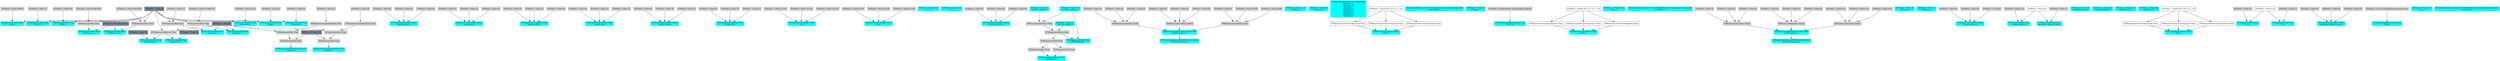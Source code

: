 digraph G {
node0 [shape="box" color="cyan" style="filled" label="VFXExpressionMax Float
Rate_a"]
node1 [shape="box" color="lightgray" style="filled" label="VFXValue`1 Float (50000)"]
node2 [shape="box" color="lightslategray" style="filled" label="VFXValue`1 Float (0)"]
node3 [shape="box" color="cyan" style="filled" label="VFXExpressionCombine Float3
bounds_center"]
node4 [shape="box" color="lightgray" style="filled" label="VFXValue`1 Float (0)"]
node5 [shape="box" color="lightgray" style="filled" label="VFXValue`1 Float (0)"]
node6 [shape="box" color="lightgray" style="filled" label="VFXValue`1 Float (0)"]
node7 [shape="box" color="cyan" style="filled" label="VFXExpressionCombine Float3
bounds_size"]
node8 [shape="box" color="lightgray" style="filled" label="VFXValue`1 Float (5)"]
node9 [shape="box" color="lightgray" style="filled" label="VFXValue`1 Float (5)"]
node10 [shape="box" color="lightgray" style="filled" label="VFXValue`1 Float (5)"]
node11 [shape="box" color="cyan" style="filled" label="VFXExpressionMax Float
Rate_a"]
node12 [shape="box" color="lightgray" style="filled" label="VFXValue`1 Float (7)"]
node13 [shape="box" color="cyan" style="filled" label="VFXExpressionCombine Float3
bounds_center"]
node14 [shape="box" color="lightgray" style="filled" label="VFXValue`1 Float (0)"]
node15 [shape="box" color="lightgray" style="filled" label="VFXValue`1 Float (0)"]
node16 [shape="box" color="lightgray" style="filled" label="VFXValue`1 Float (0)"]
node17 [shape="box" color="cyan" style="filled" label="VFXExpressionCombine Float3
bounds_size"]
node18 [shape="box" color="lightgray" style="filled" label="VFXValue`1 Float (3)"]
node19 [shape="box" color="lightgray" style="filled" label="VFXValue`1 Float (3)"]
node20 [shape="box" color="lightgray" style="filled" label="VFXValue`1 Float (3)"]
node21 [shape="box" color="cyan" style="filled" label="VFXExpressionMax Float
Rate_a"]
node22 [shape="box" color="lightgray" style="filled" label="VFXValue`1 Float (30)"]
node23 [shape="box" color="cyan" style="filled" label="VFXExpressionCombine Float3
bounds_center"]
node24 [shape="box" color="lightgray" style="filled" label="VFXValue`1 Float (0)"]
node25 [shape="box" color="lightgray" style="filled" label="VFXValue`1 Float (0)"]
node26 [shape="box" color="lightgray" style="filled" label="VFXValue`1 Float (0)"]
node27 [shape="box" color="cyan" style="filled" label="VFXExpressionCombine Float3
bounds_size"]
node28 [shape="box" color="lightgray" style="filled" label="VFXValue`1 Float (5)"]
node29 [shape="box" color="lightgray" style="filled" label="VFXValue`1 Float (5)"]
node30 [shape="box" color="lightgray" style="filled" label="VFXValue`1 Float (5)"]
node31 [shape="box" color="cyan" style="filled" label="VFXExpressionCombine Float3
A_a"]
node32 [shape="box" color="lightgray" style="filled" label="VFXValue`1 Float (-0.333)"]
node33 [shape="box" color="lightgray" style="filled" label="VFXValue`1 Float (-0.333)"]
node34 [shape="box" color="lightgray" style="filled" label="VFXValue`1 Float (-0.333)"]
node35 [shape="box" color="cyan" style="filled" label="VFXExpressionCombine Float3
B_a"]
node36 [shape="box" color="lightgray" style="filled" label="VFXValue`1 Float (0.333)"]
node37 [shape="box" color="lightgray" style="filled" label="VFXValue`1 Float (0.333)"]
node38 [shape="box" color="lightgray" style="filled" label="VFXValue`1 Float (0.333)"]
node39 [shape="box" color="cyan" style="filled" label="VFXValue`1 Float (0.1)
A_b"]
node40 [shape="box" color="cyan" style="filled" label="VFXValue`1 Float (0.2)
B_b"]
node41 [shape="box" color="cyan" style="filled" label="VFXExpressionCombine Float3
ArcCone_center_c"]
node42 [shape="box" color="lightgray" style="filled" label="VFXValue`1 Float (0)"]
node43 [shape="box" color="lightgray" style="filled" label="VFXValue`1 Float (0)"]
node44 [shape="box" color="lightgray" style="filled" label="VFXValue`1 Float (0)"]
node45 [shape="box" color="cyan" style="filled" label="VFXValue`1 Float (1)
ArcCone_radius0_c"]
node46 [shape="box" color="cyan" style="filled" label="VFXValue`1 Float (0.1)
ArcCone_radius1_c"]
node47 [shape="box" color="cyan" style="filled" label="VFXValue`1 Float (1)
ArcCone_height_c"]
node48 [shape="box" color="cyan" style="filled" label="VFXExpressionMin Float
ArcCone_arc_c"]
node49 [shape="box" color="lightgray" style="filled" label="VFXExpressionMax Float"]
node50 [shape="box" color="lightgray" style="filled" label="VFXValue`1 Float (6.283185)"]
node51 [shape="box" color="lightslategray" style="filled" label="VFXValue`1 Float (6.283185)"]
node52 [shape="box" color="cyan" style="filled" label="VFXExpressionPow Float
volumeFactor_c"]
node53 [shape="box" color="lightgray" style="filled" label="VFXExpressionSubtract Float"]
node54 [shape="box" color="lightslategray" style="filled" label="VFXValue`1 Float (1)"]
node55 [shape="box" color="lightslategray" style="filled" label="VFXValue`1 Float (2)"]
node56 [shape="box" color="cyan" style="filled" label="VFXExpressionDivide Float
fullConeHeight_c"]
node57 [shape="box" color="lightgray" style="filled" label="VFXExpressionDivide Float"]
node58 [shape="box" color="lightgray" style="filled" label="VFXExpressionSubtract Float"]
node59 [shape="box" color="cyan" style="filled" label="VFXExpressionCombine Float2
sincosSlope_c"]
node60 [shape="box" color="lightgray" style="filled" label="VFXExpressionSin Float"]
node61 [shape="box" color="lightgray" style="filled" label="VFXExpressionATan Float"]
node62 [shape="box" color="lightgray" style="filled" label="VFXExpressionCos Float"]
node63 [shape="box" color="cyan" style="filled" label="VFXExpressionInverseTRSMatrix Matrix4x4
InvFieldTransform_a"]
node64 [shape="box" color="cyan" style="filled" label="VFXExpressionTRSToMatrix Matrix4x4
FieldTransform_a"]
node65 [shape="box" color="lightgray" style="filled" label="VFXExpressionCombine Float3"]
node66 [shape="box" color="lightgray" style="filled" label="VFXValue`1 Float (0)"]
node67 [shape="box" color="lightgray" style="filled" label="VFXValue`1 Float (0)"]
node68 [shape="box" color="lightgray" style="filled" label="VFXValue`1 Float (0)"]
node69 [shape="box" color="lightgray" style="filled" label="VFXExpressionCombine Float3"]
node70 [shape="box" color="lightgray" style="filled" label="VFXValue`1 Float (0)"]
node71 [shape="box" color="lightgray" style="filled" label="VFXValue`1 Float (0)"]
node72 [shape="box" color="lightgray" style="filled" label="VFXValue`1 Float (0)"]
node73 [shape="box" color="lightgray" style="filled" label="VFXExpressionCombine Float3"]
node74 [shape="box" color="lightgray" style="filled" label="VFXValue`1 Float (0)"]
node75 [shape="box" color="lightgray" style="filled" label="VFXValue`1 Float (70.76)"]
node76 [shape="box" color="lightgray" style="filled" label="VFXValue`1 Float (2.49)"]
node77 [shape="box" color="cyan" style="filled" label="VFXValue`1 Float (-1.2)
Intensity_a"]
node78 [shape="box" color="cyan" style="filled" label="VFXValue`1 Float (0)
frequency_a"]
node79 [shape="box" color="cyan" style="filled" label="VFXExpressionMin Float
roughness_a"]
node80 [shape="box" color="lightgray" style="filled" label="VFXExpressionMax Float"]
node81 [shape="box" color="lightgray" style="filled" label="VFXValue`1 Float (1)"]
node82 [shape="box" color="cyan" style="filled" label="VFXExpressionMax Float
lacunarity_a"]
node83 [shape="box" color="lightgray" style="filled" label="VFXValue`1 Float (3.25)"]
node84 [shape="box" color="cyan" style="filled" label="VFXExpressionCastFloatToInt Int32
octaves_a"]
node85 [shape="box" color="lightgray" style="filled" label="VFXExpressionMin Float"]
node86 [shape="box" color="lightgray" style="filled" label="VFXExpressionMax Float"]
node87 [shape="box" color="lightgray" style="filled" label="VFXExpressionCastIntToFloat Float"]
node88 [shape="box" color="lightgray" style="filled" label="VFXValue`1 Int32 (2)"]
node89 [shape="box" color="lightslategray" style="filled" label="VFXValue`1 Float (10)"]
node90 [shape="box" color="cyan" style="filled" label="VFXBuiltInExpression Float (DeltaTime)
deltaTime_a
deltaTime_b
deltaTime_c
deltaTime_a
deltaTime_a
deltaTime_b
deltaTime_c
deltaTime_d"]
node91 [shape="box" color="cyan" style="filled" label="VFXExpressionCombine Float3
Color_b"]
node92 [shape="box" label="VFXExpressionExtractComponent Float"]
node93 [shape="box" label="VFXValue`1 Float4 ((0.0, 0.3, 0.1, 1.0))"]
node94 [shape="box" label="VFXExpressionExtractComponent Float"]
node95 [shape="box" label="VFXExpressionExtractComponent Float"]
node96 [shape="box" color="cyan" style="filled" label="VFXTexture2DValue Texture2D (Sparkle (UnityEngine.Texture2D))
mainTexture"]
node97 [shape="box" color="cyan" style="filled" label="VFXValue`1 Float (2)
Lifetime_a"]
node98 [shape="box" color="cyan" style="filled" label="VFXExpressionBakeGradient Float
Color_b"]
node99 [shape="box" color="lightgray" style="filled" label="VFXValue`1 ColorGradient (UnityEngine.Gradient)"]
node100 [shape="box" color="cyan" style="filled" label="VFXExpressionCombine Float3
Color_c"]
node101 [shape="box" label="VFXExpressionExtractComponent Float"]
node102 [shape="box" label="VFXValue`1 Float4 ((0.4, 0.5, 0.5, 1.0))"]
node103 [shape="box" label="VFXExpressionExtractComponent Float"]
node104 [shape="box" label="VFXExpressionExtractComponent Float"]
node105 [shape="box" color="cyan" style="filled" label="VFXValue`1 Float (3.25)
Size_d"]
node106 [shape="box" color="cyan" style="filled" label="VFXTexture2DValue Texture2D (Default-Particle (UnityEngine.Texture2D))
mainTexture"]
node107 [shape="box" color="cyan" style="filled" label="VFXExpressionInverseTRSMatrix Matrix4x4
InvFieldTransform_a"]
node108 [shape="box" color="cyan" style="filled" label="VFXExpressionTRSToMatrix Matrix4x4
FieldTransform_a"]
node109 [shape="box" color="lightgray" style="filled" label="VFXExpressionCombine Float3"]
node110 [shape="box" color="lightgray" style="filled" label="VFXValue`1 Float (0)"]
node111 [shape="box" color="lightgray" style="filled" label="VFXValue`1 Float (0)"]
node112 [shape="box" color="lightgray" style="filled" label="VFXValue`1 Float (0)"]
node113 [shape="box" color="lightgray" style="filled" label="VFXExpressionCombine Float3"]
node114 [shape="box" color="lightgray" style="filled" label="VFXValue`1 Float (0)"]
node115 [shape="box" color="lightgray" style="filled" label="VFXValue`1 Float (0)"]
node116 [shape="box" color="lightgray" style="filled" label="VFXValue`1 Float (0)"]
node117 [shape="box" color="lightgray" style="filled" label="VFXExpressionCombine Float3"]
node118 [shape="box" color="lightgray" style="filled" label="VFXValue`1 Float (0.3)"]
node119 [shape="box" color="lightgray" style="filled" label="VFXValue`1 Float (0.3)"]
node120 [shape="box" color="lightgray" style="filled" label="VFXValue`1 Float (0.3)"]
node121 [shape="box" color="cyan" style="filled" label="VFXValue`1 Float (5)
Intensity_a"]
node122 [shape="box" color="cyan" style="filled" label="VFXExpressionMax Float
Drag_a"]
node123 [shape="box" color="lightgray" style="filled" label="VFXValue`1 Float (1)"]
node124 [shape="box" color="cyan" style="filled" label="VFXValue`1 Float (1)
frequency_a"]
node125 [shape="box" color="cyan" style="filled" label="VFXExpressionMin Float
roughness_a"]
node126 [shape="box" color="lightgray" style="filled" label="VFXExpressionMax Float"]
node127 [shape="box" color="lightgray" style="filled" label="VFXValue`1 Float (0.7416776)"]
node128 [shape="box" color="cyan" style="filled" label="VFXExpressionMax Float
lacunarity_a"]
node129 [shape="box" color="lightgray" style="filled" label="VFXValue`1 Float (2)"]
node130 [shape="box" color="cyan" style="filled" label="VFXExpressionCastFloatToInt Int32
octaves_a"]
node131 [shape="box" color="lightgray" style="filled" label="VFXExpressionMin Float"]
node132 [shape="box" color="lightgray" style="filled" label="VFXExpressionMax Float"]
node133 [shape="box" color="lightgray" style="filled" label="VFXExpressionCastIntToFloat Float"]
node134 [shape="box" color="lightgray" style="filled" label="VFXValue`1 Int32 (3)"]
node135 [shape="box" color="cyan" style="filled" label="VFXExpressionCombine Float3
Sphere_center_b"]
node136 [shape="box" color="lightgray" style="filled" label="VFXValue`1 Float (0)"]
node137 [shape="box" color="lightgray" style="filled" label="VFXValue`1 Float (0)"]
node138 [shape="box" color="lightgray" style="filled" label="VFXValue`1 Float (0)"]
node139 [shape="box" color="cyan" style="filled" label="VFXExpressionMul Float
Sphere_radius_b"]
node140 [shape="box" label="VFXValue`1 Float (0)"]
node141 [shape="box" color="lightgray" style="filled" label="VFXValue`1 Float (1.5)"]
node142 [shape="box" color="cyan" style="filled" label="VFXValue`1 Float (5)
attractionSpeed_b"]
node143 [shape="box" color="cyan" style="filled" label="VFXValue`1 Float (20)
attractionForce_b"]
node144 [shape="box" color="cyan" style="filled" label="VFXValue`1 Float (0.1)
stickDistance_b"]
node145 [shape="box" color="cyan" style="filled" label="VFXValue`1 Float (50)
stickForce_b"]
node146 [shape="box" color="cyan" style="filled" label="VFXExpressionCombine Float3
Color_a"]
node147 [shape="box" label="VFXExpressionExtractComponent Float"]
node148 [shape="box" label="VFXValue`1 Float4 ((0.5, 0.0, 0.5, 1.0))"]
node149 [shape="box" label="VFXExpressionExtractComponent Float"]
node150 [shape="box" label="VFXExpressionExtractComponent Float"]
node151 [shape="box" color="cyan" style="filled" label="VFXExpressionMul Float
A_b"]
node152 [shape="box" label="VFXValue`1 Float (0.2)"]
node153 [shape="box" color="lightgray" style="filled" label="VFXValue`1 Float (1)"]
node154 [shape="box" color="cyan" style="filled" label="VFXExpressionMul Float
B_b"]
node155 [shape="box" color="lightgray" style="filled" label="VFXValue`1 Float (3)"]
node156 [shape="box" color="cyan" style="filled" label="VFXExpressionCombine Float3
ArcSphere_sphere_center_c"]
node157 [shape="box" color="lightgray" style="filled" label="VFXValue`1 Float (0)"]
node158 [shape="box" color="lightgray" style="filled" label="VFXValue`1 Float (0)"]
node159 [shape="box" color="lightgray" style="filled" label="VFXValue`1 Float (0)"]
node160 [shape="box" color="cyan" style="filled" label="VFXExpressionMul Float
ArcSphere_sphere_radius_c"]
node161 [shape="box" color="lightgray" style="filled" label="VFXValue`1 Float (1)"]
node162 [shape="box" color="cyan" style="filled" label="VFXExpressionMin Float
ArcSphere_arc_c"]
node163 [shape="box" color="lightgray" style="filled" label="VFXExpressionMax Float"]
node164 [shape="box" color="lightgray" style="filled" label="VFXValue`1 Float (6.283185)"]
node165 [shape="box" color="cyan" style="filled" label="VFXExpressionPow Float
volumeFactor_c"]
node166 [shape="box" color="lightslategray" style="filled" label="VFXValue`1 Float (3)"]
node167 [shape="box" color="cyan" style="filled" label="VFXExpressionBakeCurve Float4
Size_a"]
node168 [shape="box" color="lightgray" style="filled" label="VFXValue`1 Curve (UnityEngine.AnimationCurve)"]
node169 [shape="box" color="cyan" style="filled" label="VFXValue`1 Float (0.1)
Size_b"]
node170 [shape="box" color="cyan" style="filled" label="VFXTexture2DValue Texture2D (Default-Particle (UnityEngine.Texture2D))
mainTexture"]
node1 -> node0 [headlabel="0"]
node2 -> node0 [headlabel="1"]
node4 -> node3 [headlabel="0"]
node5 -> node3 [headlabel="1"]
node6 -> node3 [headlabel="2"]
node8 -> node7 [headlabel="0"]
node9 -> node7 [headlabel="1"]
node10 -> node7 [headlabel="2"]
node12 -> node11 [headlabel="0"]
node2 -> node11 [headlabel="1"]
node14 -> node13 [headlabel="0"]
node15 -> node13 [headlabel="1"]
node16 -> node13 [headlabel="2"]
node18 -> node17 [headlabel="0"]
node19 -> node17 [headlabel="1"]
node20 -> node17 [headlabel="2"]
node22 -> node21 [headlabel="0"]
node2 -> node21 [headlabel="1"]
node24 -> node23 [headlabel="0"]
node25 -> node23 [headlabel="1"]
node26 -> node23 [headlabel="2"]
node28 -> node27 [headlabel="0"]
node29 -> node27 [headlabel="1"]
node30 -> node27 [headlabel="2"]
node32 -> node31 [headlabel="0"]
node33 -> node31 [headlabel="1"]
node34 -> node31 [headlabel="2"]
node36 -> node35 [headlabel="0"]
node37 -> node35 [headlabel="1"]
node38 -> node35 [headlabel="2"]
node42 -> node41 [headlabel="0"]
node43 -> node41 [headlabel="1"]
node44 -> node41 [headlabel="2"]
node49 -> node48 [headlabel="0"]
node51 -> node48 [headlabel="1"]
node50 -> node49 [headlabel="0"]
node2 -> node49 [headlabel="1"]
node53 -> node52 [headlabel="0"]
node55 -> node52 [headlabel="1"]
node54 -> node53 [headlabel="0"]
node2 -> node53 [headlabel="1"]
node46 -> node56 [headlabel="0"]
node57 -> node56 [headlabel="1"]
node58 -> node57 [headlabel="0"]
node47 -> node57 [headlabel="1"]
node46 -> node58 [headlabel="0"]
node45 -> node58 [headlabel="1"]
node60 -> node59 [headlabel="0"]
node62 -> node59 [headlabel="1"]
node61 -> node60 
node57 -> node61 
node61 -> node62 
node64 -> node63 
node65 -> node64 [headlabel="0"]
node69 -> node64 [headlabel="1"]
node73 -> node64 [headlabel="2"]
node66 -> node65 [headlabel="0"]
node67 -> node65 [headlabel="1"]
node68 -> node65 [headlabel="2"]
node70 -> node69 [headlabel="0"]
node71 -> node69 [headlabel="1"]
node72 -> node69 [headlabel="2"]
node74 -> node73 [headlabel="0"]
node75 -> node73 [headlabel="1"]
node76 -> node73 [headlabel="2"]
node80 -> node79 [headlabel="0"]
node54 -> node79 [headlabel="1"]
node81 -> node80 [headlabel="0"]
node2 -> node80 [headlabel="1"]
node83 -> node82 [headlabel="0"]
node2 -> node82 [headlabel="1"]
node85 -> node84 
node86 -> node85 [headlabel="0"]
node89 -> node85 [headlabel="1"]
node87 -> node86 [headlabel="0"]
node54 -> node86 [headlabel="1"]
node88 -> node87 
node92 -> node91 [headlabel="0"]
node94 -> node91 [headlabel="1"]
node95 -> node91 [headlabel="2"]
node93 -> node92 
node93 -> node94 
node93 -> node95 
node99 -> node98 
node101 -> node100 [headlabel="0"]
node103 -> node100 [headlabel="1"]
node104 -> node100 [headlabel="2"]
node102 -> node101 
node102 -> node103 
node102 -> node104 
node108 -> node107 
node109 -> node108 [headlabel="0"]
node113 -> node108 [headlabel="1"]
node117 -> node108 [headlabel="2"]
node110 -> node109 [headlabel="0"]
node111 -> node109 [headlabel="1"]
node112 -> node109 [headlabel="2"]
node114 -> node113 [headlabel="0"]
node115 -> node113 [headlabel="1"]
node116 -> node113 [headlabel="2"]
node118 -> node117 [headlabel="0"]
node119 -> node117 [headlabel="1"]
node120 -> node117 [headlabel="2"]
node123 -> node122 [headlabel="0"]
node2 -> node122 [headlabel="1"]
node126 -> node125 [headlabel="0"]
node54 -> node125 [headlabel="1"]
node127 -> node126 [headlabel="0"]
node2 -> node126 [headlabel="1"]
node129 -> node128 [headlabel="0"]
node2 -> node128 [headlabel="1"]
node131 -> node130 
node132 -> node131 [headlabel="0"]
node89 -> node131 [headlabel="1"]
node133 -> node132 [headlabel="0"]
node54 -> node132 [headlabel="1"]
node134 -> node133 
node136 -> node135 [headlabel="0"]
node137 -> node135 [headlabel="1"]
node138 -> node135 [headlabel="2"]
node140 -> node139 [headlabel="0"]
node141 -> node139 [headlabel="1"]
node147 -> node146 [headlabel="0"]
node149 -> node146 [headlabel="1"]
node150 -> node146 [headlabel="2"]
node148 -> node147 
node148 -> node149 
node148 -> node150 
node152 -> node151 [headlabel="0"]
node153 -> node151 [headlabel="1"]
node152 -> node154 [headlabel="0"]
node155 -> node154 [headlabel="1"]
node157 -> node156 [headlabel="0"]
node158 -> node156 [headlabel="1"]
node159 -> node156 [headlabel="2"]
node140 -> node160 [headlabel="0"]
node161 -> node160 [headlabel="1"]
node163 -> node162 [headlabel="0"]
node51 -> node162 [headlabel="1"]
node164 -> node163 [headlabel="0"]
node2 -> node163 [headlabel="1"]
node53 -> node165 [headlabel="0"]
node166 -> node165 [headlabel="1"]
node168 -> node167 
}
